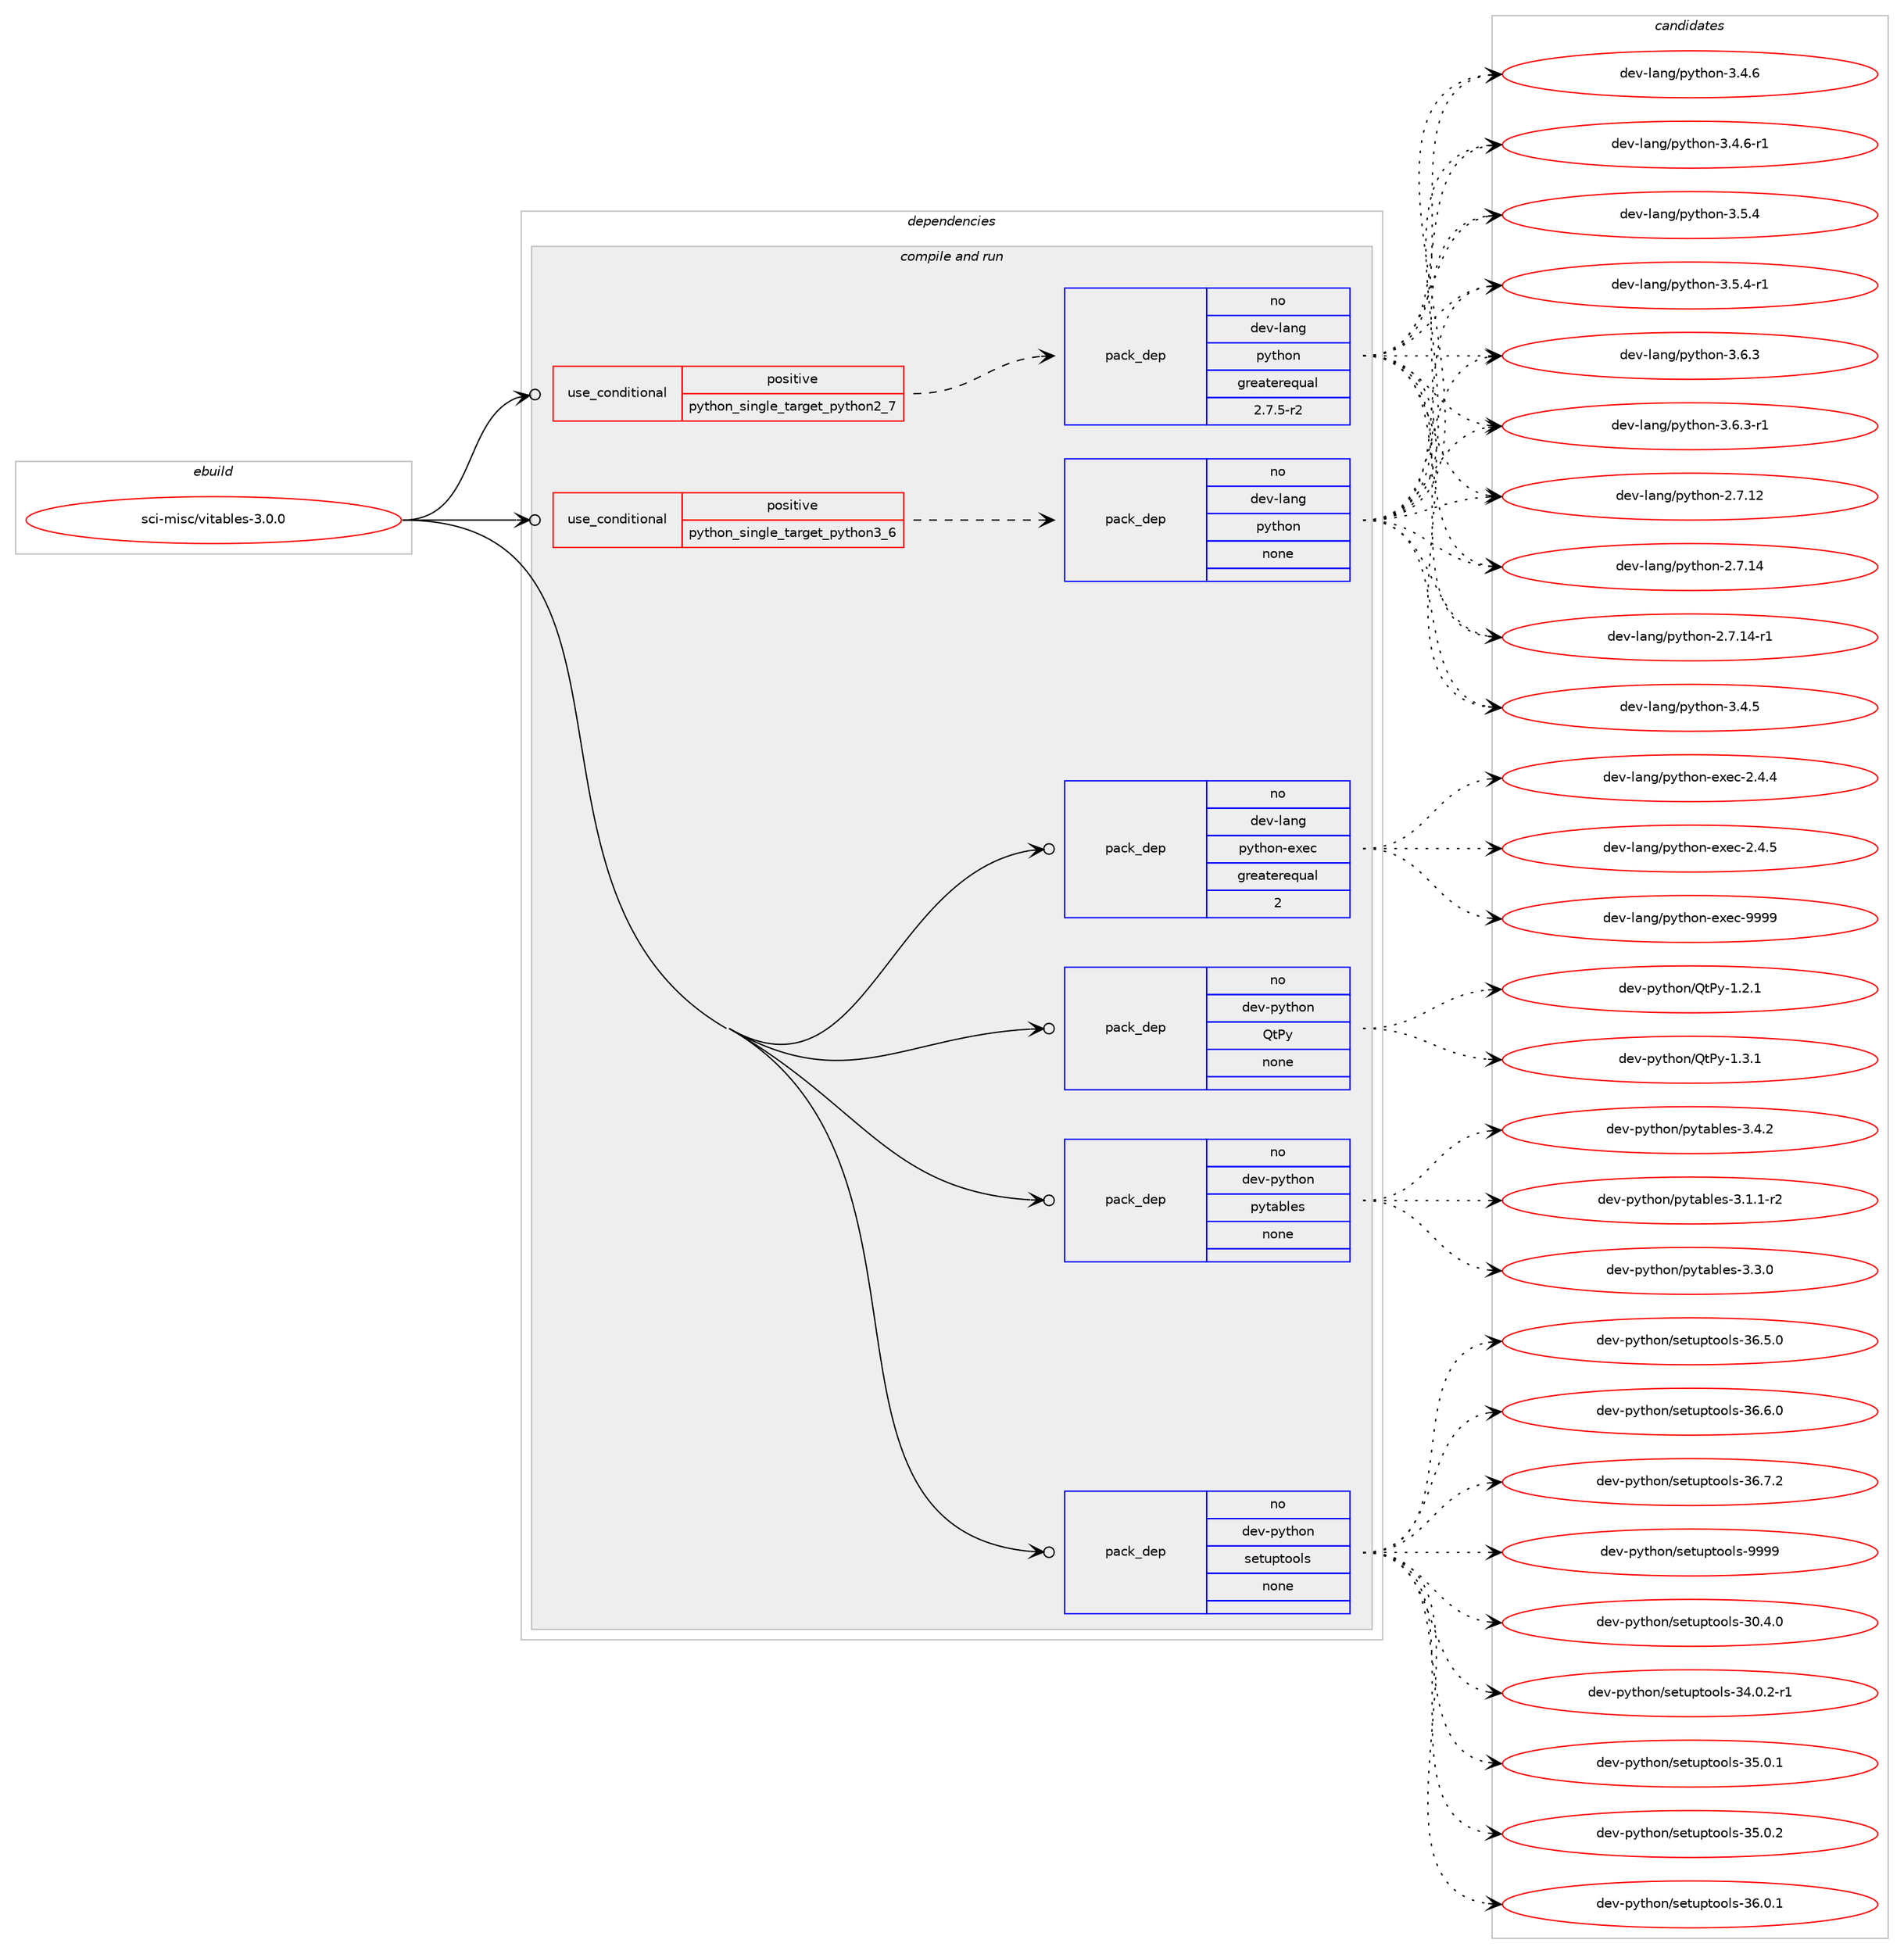 digraph prolog {

# *************
# Graph options
# *************

newrank=true;
concentrate=true;
compound=true;
graph [rankdir=LR,fontname=Helvetica,fontsize=10,ranksep=1.5];#, ranksep=2.5, nodesep=0.2];
edge  [arrowhead=vee];
node  [fontname=Helvetica,fontsize=10];

# **********
# The ebuild
# **********

subgraph cluster_leftcol {
color=gray;
rank=same;
label=<<i>ebuild</i>>;
id [label="sci-misc/vitables-3.0.0", color=red, width=4, href="../sci-misc/vitables-3.0.0.svg"];
}

# ****************
# The dependencies
# ****************

subgraph cluster_midcol {
color=gray;
label=<<i>dependencies</i>>;
subgraph cluster_compile {
fillcolor="#eeeeee";
style=filled;
label=<<i>compile</i>>;
}
subgraph cluster_compileandrun {
fillcolor="#eeeeee";
style=filled;
label=<<i>compile and run</i>>;
subgraph cond617 {
dependency2225 [label=<<TABLE BORDER="0" CELLBORDER="1" CELLSPACING="0" CELLPADDING="4"><TR><TD ROWSPAN="3" CELLPADDING="10">use_conditional</TD></TR><TR><TD>positive</TD></TR><TR><TD>python_single_target_python2_7</TD></TR></TABLE>>, shape=none, color=red];
subgraph pack1585 {
dependency2226 [label=<<TABLE BORDER="0" CELLBORDER="1" CELLSPACING="0" CELLPADDING="4" WIDTH="220"><TR><TD ROWSPAN="6" CELLPADDING="30">pack_dep</TD></TR><TR><TD WIDTH="110">no</TD></TR><TR><TD>dev-lang</TD></TR><TR><TD>python</TD></TR><TR><TD>greaterequal</TD></TR><TR><TD>2.7.5-r2</TD></TR></TABLE>>, shape=none, color=blue];
}
dependency2225:e -> dependency2226:w [weight=20,style="dashed",arrowhead="vee"];
}
id:e -> dependency2225:w [weight=20,style="solid",arrowhead="odotvee"];
subgraph cond618 {
dependency2227 [label=<<TABLE BORDER="0" CELLBORDER="1" CELLSPACING="0" CELLPADDING="4"><TR><TD ROWSPAN="3" CELLPADDING="10">use_conditional</TD></TR><TR><TD>positive</TD></TR><TR><TD>python_single_target_python3_6</TD></TR></TABLE>>, shape=none, color=red];
subgraph pack1586 {
dependency2228 [label=<<TABLE BORDER="0" CELLBORDER="1" CELLSPACING="0" CELLPADDING="4" WIDTH="220"><TR><TD ROWSPAN="6" CELLPADDING="30">pack_dep</TD></TR><TR><TD WIDTH="110">no</TD></TR><TR><TD>dev-lang</TD></TR><TR><TD>python</TD></TR><TR><TD>none</TD></TR><TR><TD></TD></TR></TABLE>>, shape=none, color=blue];
}
dependency2227:e -> dependency2228:w [weight=20,style="dashed",arrowhead="vee"];
}
id:e -> dependency2227:w [weight=20,style="solid",arrowhead="odotvee"];
subgraph pack1587 {
dependency2229 [label=<<TABLE BORDER="0" CELLBORDER="1" CELLSPACING="0" CELLPADDING="4" WIDTH="220"><TR><TD ROWSPAN="6" CELLPADDING="30">pack_dep</TD></TR><TR><TD WIDTH="110">no</TD></TR><TR><TD>dev-lang</TD></TR><TR><TD>python-exec</TD></TR><TR><TD>greaterequal</TD></TR><TR><TD>2</TD></TR></TABLE>>, shape=none, color=blue];
}
id:e -> dependency2229:w [weight=20,style="solid",arrowhead="odotvee"];
subgraph pack1588 {
dependency2230 [label=<<TABLE BORDER="0" CELLBORDER="1" CELLSPACING="0" CELLPADDING="4" WIDTH="220"><TR><TD ROWSPAN="6" CELLPADDING="30">pack_dep</TD></TR><TR><TD WIDTH="110">no</TD></TR><TR><TD>dev-python</TD></TR><TR><TD>QtPy</TD></TR><TR><TD>none</TD></TR><TR><TD></TD></TR></TABLE>>, shape=none, color=blue];
}
id:e -> dependency2230:w [weight=20,style="solid",arrowhead="odotvee"];
subgraph pack1589 {
dependency2231 [label=<<TABLE BORDER="0" CELLBORDER="1" CELLSPACING="0" CELLPADDING="4" WIDTH="220"><TR><TD ROWSPAN="6" CELLPADDING="30">pack_dep</TD></TR><TR><TD WIDTH="110">no</TD></TR><TR><TD>dev-python</TD></TR><TR><TD>pytables</TD></TR><TR><TD>none</TD></TR><TR><TD></TD></TR></TABLE>>, shape=none, color=blue];
}
id:e -> dependency2231:w [weight=20,style="solid",arrowhead="odotvee"];
subgraph pack1590 {
dependency2232 [label=<<TABLE BORDER="0" CELLBORDER="1" CELLSPACING="0" CELLPADDING="4" WIDTH="220"><TR><TD ROWSPAN="6" CELLPADDING="30">pack_dep</TD></TR><TR><TD WIDTH="110">no</TD></TR><TR><TD>dev-python</TD></TR><TR><TD>setuptools</TD></TR><TR><TD>none</TD></TR><TR><TD></TD></TR></TABLE>>, shape=none, color=blue];
}
id:e -> dependency2232:w [weight=20,style="solid",arrowhead="odotvee"];
}
subgraph cluster_run {
fillcolor="#eeeeee";
style=filled;
label=<<i>run</i>>;
}
}

# **************
# The candidates
# **************

subgraph cluster_choices {
rank=same;
color=gray;
label=<<i>candidates</i>>;

subgraph choice1585 {
color=black;
nodesep=1;
choice10010111845108971101034711212111610411111045504655464950 [label="dev-lang/python-2.7.12", color=red, width=4,href="../dev-lang/python-2.7.12.svg"];
choice10010111845108971101034711212111610411111045504655464952 [label="dev-lang/python-2.7.14", color=red, width=4,href="../dev-lang/python-2.7.14.svg"];
choice100101118451089711010347112121116104111110455046554649524511449 [label="dev-lang/python-2.7.14-r1", color=red, width=4,href="../dev-lang/python-2.7.14-r1.svg"];
choice100101118451089711010347112121116104111110455146524653 [label="dev-lang/python-3.4.5", color=red, width=4,href="../dev-lang/python-3.4.5.svg"];
choice100101118451089711010347112121116104111110455146524654 [label="dev-lang/python-3.4.6", color=red, width=4,href="../dev-lang/python-3.4.6.svg"];
choice1001011184510897110103471121211161041111104551465246544511449 [label="dev-lang/python-3.4.6-r1", color=red, width=4,href="../dev-lang/python-3.4.6-r1.svg"];
choice100101118451089711010347112121116104111110455146534652 [label="dev-lang/python-3.5.4", color=red, width=4,href="../dev-lang/python-3.5.4.svg"];
choice1001011184510897110103471121211161041111104551465346524511449 [label="dev-lang/python-3.5.4-r1", color=red, width=4,href="../dev-lang/python-3.5.4-r1.svg"];
choice100101118451089711010347112121116104111110455146544651 [label="dev-lang/python-3.6.3", color=red, width=4,href="../dev-lang/python-3.6.3.svg"];
choice1001011184510897110103471121211161041111104551465446514511449 [label="dev-lang/python-3.6.3-r1", color=red, width=4,href="../dev-lang/python-3.6.3-r1.svg"];
dependency2226:e -> choice10010111845108971101034711212111610411111045504655464950:w [style=dotted,weight="100"];
dependency2226:e -> choice10010111845108971101034711212111610411111045504655464952:w [style=dotted,weight="100"];
dependency2226:e -> choice100101118451089711010347112121116104111110455046554649524511449:w [style=dotted,weight="100"];
dependency2226:e -> choice100101118451089711010347112121116104111110455146524653:w [style=dotted,weight="100"];
dependency2226:e -> choice100101118451089711010347112121116104111110455146524654:w [style=dotted,weight="100"];
dependency2226:e -> choice1001011184510897110103471121211161041111104551465246544511449:w [style=dotted,weight="100"];
dependency2226:e -> choice100101118451089711010347112121116104111110455146534652:w [style=dotted,weight="100"];
dependency2226:e -> choice1001011184510897110103471121211161041111104551465346524511449:w [style=dotted,weight="100"];
dependency2226:e -> choice100101118451089711010347112121116104111110455146544651:w [style=dotted,weight="100"];
dependency2226:e -> choice1001011184510897110103471121211161041111104551465446514511449:w [style=dotted,weight="100"];
}
subgraph choice1586 {
color=black;
nodesep=1;
choice10010111845108971101034711212111610411111045504655464950 [label="dev-lang/python-2.7.12", color=red, width=4,href="../dev-lang/python-2.7.12.svg"];
choice10010111845108971101034711212111610411111045504655464952 [label="dev-lang/python-2.7.14", color=red, width=4,href="../dev-lang/python-2.7.14.svg"];
choice100101118451089711010347112121116104111110455046554649524511449 [label="dev-lang/python-2.7.14-r1", color=red, width=4,href="../dev-lang/python-2.7.14-r1.svg"];
choice100101118451089711010347112121116104111110455146524653 [label="dev-lang/python-3.4.5", color=red, width=4,href="../dev-lang/python-3.4.5.svg"];
choice100101118451089711010347112121116104111110455146524654 [label="dev-lang/python-3.4.6", color=red, width=4,href="../dev-lang/python-3.4.6.svg"];
choice1001011184510897110103471121211161041111104551465246544511449 [label="dev-lang/python-3.4.6-r1", color=red, width=4,href="../dev-lang/python-3.4.6-r1.svg"];
choice100101118451089711010347112121116104111110455146534652 [label="dev-lang/python-3.5.4", color=red, width=4,href="../dev-lang/python-3.5.4.svg"];
choice1001011184510897110103471121211161041111104551465346524511449 [label="dev-lang/python-3.5.4-r1", color=red, width=4,href="../dev-lang/python-3.5.4-r1.svg"];
choice100101118451089711010347112121116104111110455146544651 [label="dev-lang/python-3.6.3", color=red, width=4,href="../dev-lang/python-3.6.3.svg"];
choice1001011184510897110103471121211161041111104551465446514511449 [label="dev-lang/python-3.6.3-r1", color=red, width=4,href="../dev-lang/python-3.6.3-r1.svg"];
dependency2228:e -> choice10010111845108971101034711212111610411111045504655464950:w [style=dotted,weight="100"];
dependency2228:e -> choice10010111845108971101034711212111610411111045504655464952:w [style=dotted,weight="100"];
dependency2228:e -> choice100101118451089711010347112121116104111110455046554649524511449:w [style=dotted,weight="100"];
dependency2228:e -> choice100101118451089711010347112121116104111110455146524653:w [style=dotted,weight="100"];
dependency2228:e -> choice100101118451089711010347112121116104111110455146524654:w [style=dotted,weight="100"];
dependency2228:e -> choice1001011184510897110103471121211161041111104551465246544511449:w [style=dotted,weight="100"];
dependency2228:e -> choice100101118451089711010347112121116104111110455146534652:w [style=dotted,weight="100"];
dependency2228:e -> choice1001011184510897110103471121211161041111104551465346524511449:w [style=dotted,weight="100"];
dependency2228:e -> choice100101118451089711010347112121116104111110455146544651:w [style=dotted,weight="100"];
dependency2228:e -> choice1001011184510897110103471121211161041111104551465446514511449:w [style=dotted,weight="100"];
}
subgraph choice1587 {
color=black;
nodesep=1;
choice1001011184510897110103471121211161041111104510112010199455046524652 [label="dev-lang/python-exec-2.4.4", color=red, width=4,href="../dev-lang/python-exec-2.4.4.svg"];
choice1001011184510897110103471121211161041111104510112010199455046524653 [label="dev-lang/python-exec-2.4.5", color=red, width=4,href="../dev-lang/python-exec-2.4.5.svg"];
choice10010111845108971101034711212111610411111045101120101994557575757 [label="dev-lang/python-exec-9999", color=red, width=4,href="../dev-lang/python-exec-9999.svg"];
dependency2229:e -> choice1001011184510897110103471121211161041111104510112010199455046524652:w [style=dotted,weight="100"];
dependency2229:e -> choice1001011184510897110103471121211161041111104510112010199455046524653:w [style=dotted,weight="100"];
dependency2229:e -> choice10010111845108971101034711212111610411111045101120101994557575757:w [style=dotted,weight="100"];
}
subgraph choice1588 {
color=black;
nodesep=1;
choice10010111845112121116104111110478111680121454946504649 [label="dev-python/QtPy-1.2.1", color=red, width=4,href="../dev-python/QtPy-1.2.1.svg"];
choice10010111845112121116104111110478111680121454946514649 [label="dev-python/QtPy-1.3.1", color=red, width=4,href="../dev-python/QtPy-1.3.1.svg"];
dependency2230:e -> choice10010111845112121116104111110478111680121454946504649:w [style=dotted,weight="100"];
dependency2230:e -> choice10010111845112121116104111110478111680121454946514649:w [style=dotted,weight="100"];
}
subgraph choice1589 {
color=black;
nodesep=1;
choice100101118451121211161041111104711212111697981081011154551464946494511450 [label="dev-python/pytables-3.1.1-r2", color=red, width=4,href="../dev-python/pytables-3.1.1-r2.svg"];
choice10010111845112121116104111110471121211169798108101115455146514648 [label="dev-python/pytables-3.3.0", color=red, width=4,href="../dev-python/pytables-3.3.0.svg"];
choice10010111845112121116104111110471121211169798108101115455146524650 [label="dev-python/pytables-3.4.2", color=red, width=4,href="../dev-python/pytables-3.4.2.svg"];
dependency2231:e -> choice100101118451121211161041111104711212111697981081011154551464946494511450:w [style=dotted,weight="100"];
dependency2231:e -> choice10010111845112121116104111110471121211169798108101115455146514648:w [style=dotted,weight="100"];
dependency2231:e -> choice10010111845112121116104111110471121211169798108101115455146524650:w [style=dotted,weight="100"];
}
subgraph choice1590 {
color=black;
nodesep=1;
choice100101118451121211161041111104711510111611711211611111110811545514846524648 [label="dev-python/setuptools-30.4.0", color=red, width=4,href="../dev-python/setuptools-30.4.0.svg"];
choice1001011184511212111610411111047115101116117112116111111108115455152464846504511449 [label="dev-python/setuptools-34.0.2-r1", color=red, width=4,href="../dev-python/setuptools-34.0.2-r1.svg"];
choice100101118451121211161041111104711510111611711211611111110811545515346484649 [label="dev-python/setuptools-35.0.1", color=red, width=4,href="../dev-python/setuptools-35.0.1.svg"];
choice100101118451121211161041111104711510111611711211611111110811545515346484650 [label="dev-python/setuptools-35.0.2", color=red, width=4,href="../dev-python/setuptools-35.0.2.svg"];
choice100101118451121211161041111104711510111611711211611111110811545515446484649 [label="dev-python/setuptools-36.0.1", color=red, width=4,href="../dev-python/setuptools-36.0.1.svg"];
choice100101118451121211161041111104711510111611711211611111110811545515446534648 [label="dev-python/setuptools-36.5.0", color=red, width=4,href="../dev-python/setuptools-36.5.0.svg"];
choice100101118451121211161041111104711510111611711211611111110811545515446544648 [label="dev-python/setuptools-36.6.0", color=red, width=4,href="../dev-python/setuptools-36.6.0.svg"];
choice100101118451121211161041111104711510111611711211611111110811545515446554650 [label="dev-python/setuptools-36.7.2", color=red, width=4,href="../dev-python/setuptools-36.7.2.svg"];
choice10010111845112121116104111110471151011161171121161111111081154557575757 [label="dev-python/setuptools-9999", color=red, width=4,href="../dev-python/setuptools-9999.svg"];
dependency2232:e -> choice100101118451121211161041111104711510111611711211611111110811545514846524648:w [style=dotted,weight="100"];
dependency2232:e -> choice1001011184511212111610411111047115101116117112116111111108115455152464846504511449:w [style=dotted,weight="100"];
dependency2232:e -> choice100101118451121211161041111104711510111611711211611111110811545515346484649:w [style=dotted,weight="100"];
dependency2232:e -> choice100101118451121211161041111104711510111611711211611111110811545515346484650:w [style=dotted,weight="100"];
dependency2232:e -> choice100101118451121211161041111104711510111611711211611111110811545515446484649:w [style=dotted,weight="100"];
dependency2232:e -> choice100101118451121211161041111104711510111611711211611111110811545515446534648:w [style=dotted,weight="100"];
dependency2232:e -> choice100101118451121211161041111104711510111611711211611111110811545515446544648:w [style=dotted,weight="100"];
dependency2232:e -> choice100101118451121211161041111104711510111611711211611111110811545515446554650:w [style=dotted,weight="100"];
dependency2232:e -> choice10010111845112121116104111110471151011161171121161111111081154557575757:w [style=dotted,weight="100"];
}
}

}
